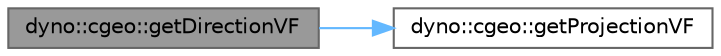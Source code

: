 digraph "dyno::cgeo::getDirectionVF"
{
 // LATEX_PDF_SIZE
  bgcolor="transparent";
  edge [fontname=Helvetica,fontsize=10,labelfontname=Helvetica,labelfontsize=10];
  node [fontname=Helvetica,fontsize=10,shape=box,height=0.2,width=0.4];
  rankdir="LR";
  Node1 [id="Node000001",label="dyno::cgeo::getDirectionVF",height=0.2,width=0.4,color="gray40", fillcolor="grey60", style="filled", fontcolor="black",tooltip=" "];
  Node1 -> Node2 [id="edge1_Node000001_Node000002",color="steelblue1",style="solid",tooltip=" "];
  Node2 [id="Node000002",label="dyno::cgeo::getProjectionVF",height=0.2,width=0.4,color="grey40", fillcolor="white", style="filled",URL="$namespacedyno_1_1cgeo.html#a754bbb37e9a8098fa5d07da30f1f8dcb",tooltip=" "];
}
